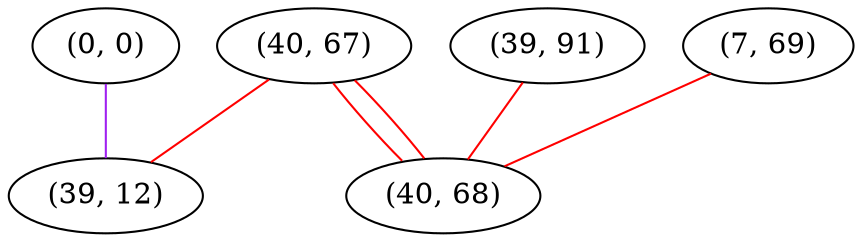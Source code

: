 graph "" {
"(40, 67)";
"(0, 0)";
"(39, 12)";
"(39, 91)";
"(7, 69)";
"(40, 68)";
"(40, 67)" -- "(39, 12)"  [color=red, key=0, weight=1];
"(40, 67)" -- "(40, 68)"  [color=red, key=0, weight=1];
"(40, 67)" -- "(40, 68)"  [color=red, key=1, weight=1];
"(0, 0)" -- "(39, 12)"  [color=purple, key=0, weight=4];
"(39, 91)" -- "(40, 68)"  [color=red, key=0, weight=1];
"(7, 69)" -- "(40, 68)"  [color=red, key=0, weight=1];
}
